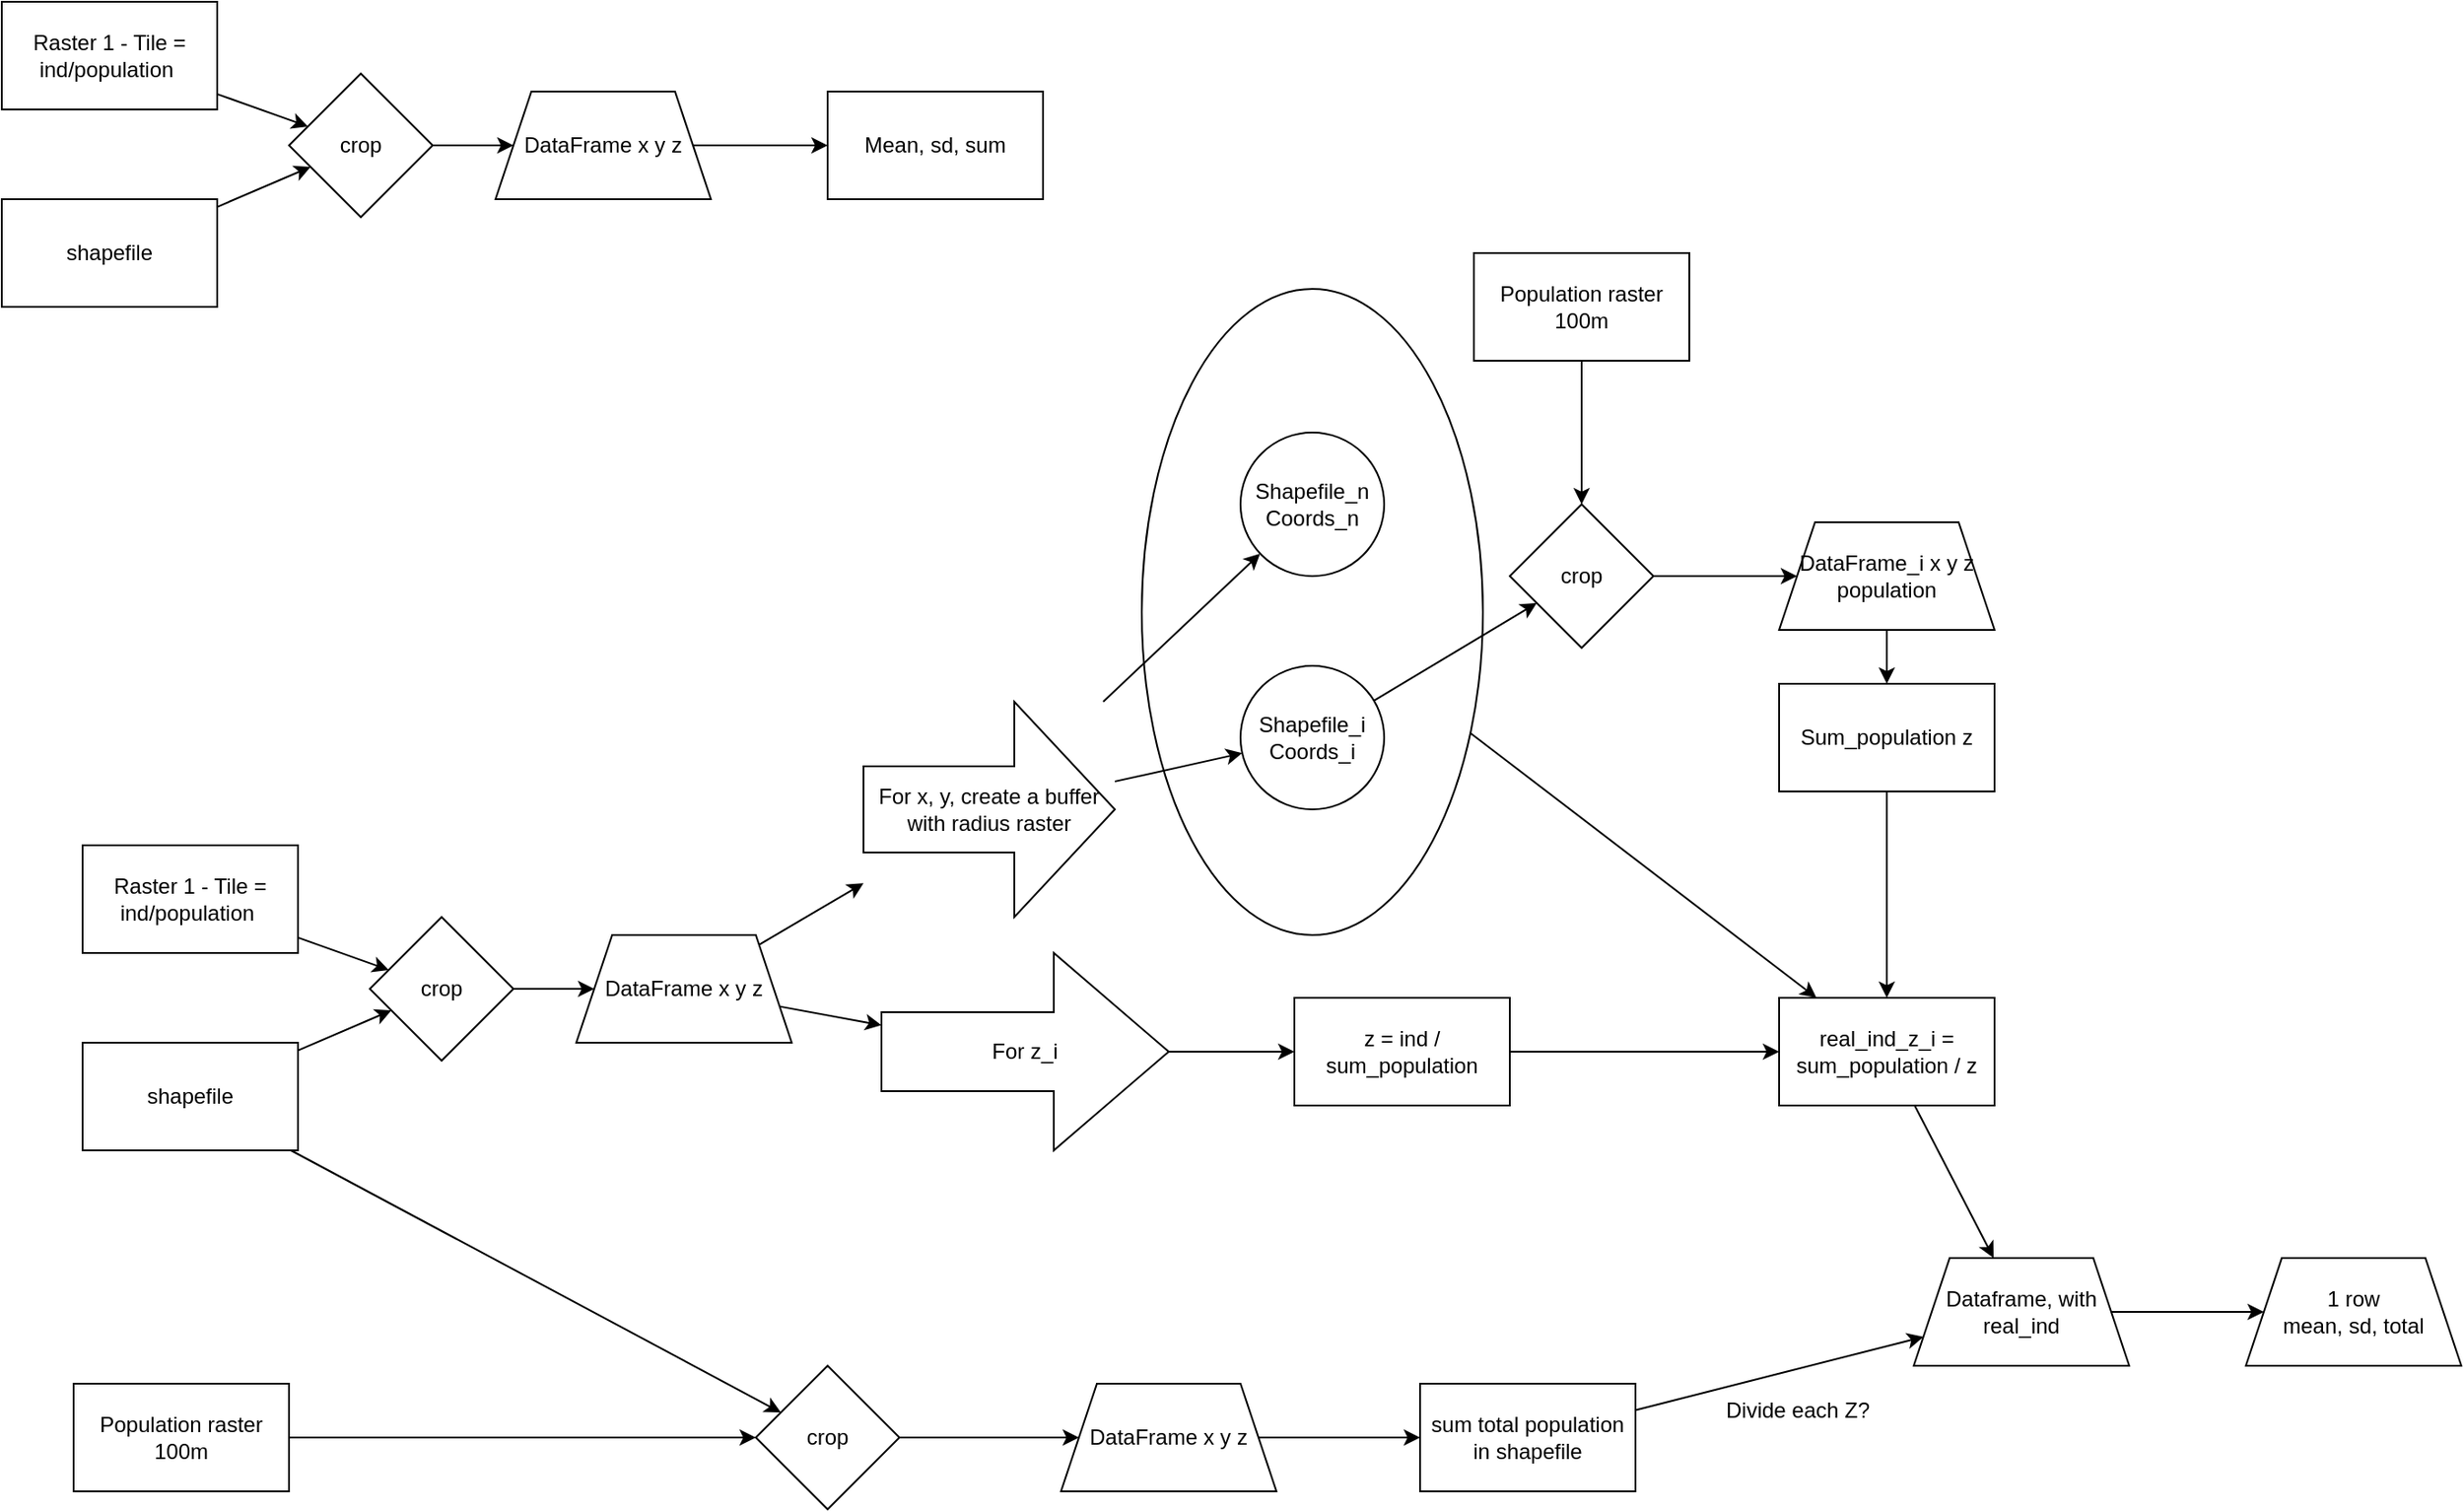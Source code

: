 <mxfile>
    <diagram id="GbcVUsQ6ojRq340iLAPc" name="Page-1">
        <mxGraphModel dx="1928" dy="1312" grid="1" gridSize="10" guides="1" tooltips="1" connect="1" arrows="1" fold="1" page="1" pageScale="1" pageWidth="850" pageHeight="1100" math="0" shadow="0">
            <root>
                <mxCell id="0"/>
                <mxCell id="1" parent="0"/>
                <mxCell id="61" style="edgeStyle=none;html=1;" edge="1" parent="1" source="60" target="53">
                    <mxGeometry relative="1" as="geometry"/>
                </mxCell>
                <mxCell id="60" value="" style="ellipse;whiteSpace=wrap;html=1;" vertex="1" parent="1">
                    <mxGeometry x="725" y="210" width="190" height="360" as="geometry"/>
                </mxCell>
                <mxCell id="10" style="edgeStyle=none;html=1;" edge="1" parent="1" source="2" target="6">
                    <mxGeometry relative="1" as="geometry"/>
                </mxCell>
                <mxCell id="2" value="shapefile" style="whiteSpace=wrap;html=1;" vertex="1" parent="1">
                    <mxGeometry x="90" y="160" width="120" height="60" as="geometry"/>
                </mxCell>
                <mxCell id="9" style="edgeStyle=none;html=1;" edge="1" parent="1" source="3" target="6">
                    <mxGeometry relative="1" as="geometry"/>
                </mxCell>
                <mxCell id="3" value="Raster 1 - Tile = ind/population&amp;nbsp;" style="whiteSpace=wrap;html=1;" vertex="1" parent="1">
                    <mxGeometry x="90" y="50" width="120" height="60" as="geometry"/>
                </mxCell>
                <mxCell id="23" style="edgeStyle=none;html=1;" edge="1" parent="1" source="4" target="22">
                    <mxGeometry relative="1" as="geometry"/>
                </mxCell>
                <mxCell id="4" value="Population raster 100m" style="whiteSpace=wrap;html=1;" vertex="1" parent="1">
                    <mxGeometry x="130" y="820" width="120" height="60" as="geometry"/>
                </mxCell>
                <mxCell id="5" value="Mean, sd, sum" style="whiteSpace=wrap;html=1;" vertex="1" parent="1">
                    <mxGeometry x="550" y="100" width="120" height="60" as="geometry"/>
                </mxCell>
                <mxCell id="11" style="edgeStyle=none;html=1;" edge="1" parent="1" source="6" target="7">
                    <mxGeometry relative="1" as="geometry"/>
                </mxCell>
                <mxCell id="6" value="crop" style="rhombus;whiteSpace=wrap;html=1;" vertex="1" parent="1">
                    <mxGeometry x="250" y="90" width="80" height="80" as="geometry"/>
                </mxCell>
                <mxCell id="12" style="edgeStyle=none;html=1;" edge="1" parent="1" source="7" target="5">
                    <mxGeometry relative="1" as="geometry"/>
                </mxCell>
                <mxCell id="7" value="DataFrame x y z" style="shape=trapezoid;perimeter=trapezoidPerimeter;whiteSpace=wrap;html=1;fixedSize=1;" vertex="1" parent="1">
                    <mxGeometry x="365" y="100" width="120" height="60" as="geometry"/>
                </mxCell>
                <mxCell id="13" style="edgeStyle=none;html=1;" edge="1" parent="1" source="14" target="19">
                    <mxGeometry relative="1" as="geometry"/>
                </mxCell>
                <mxCell id="24" style="edgeStyle=none;html=1;" edge="1" parent="1" source="14" target="22">
                    <mxGeometry relative="1" as="geometry"/>
                </mxCell>
                <mxCell id="14" value="shapefile" style="whiteSpace=wrap;html=1;" vertex="1" parent="1">
                    <mxGeometry x="135" y="630" width="120" height="60" as="geometry"/>
                </mxCell>
                <mxCell id="15" style="edgeStyle=none;html=1;" edge="1" parent="1" source="16" target="19">
                    <mxGeometry relative="1" as="geometry"/>
                </mxCell>
                <mxCell id="16" value="Raster 1 - Tile = ind/population&amp;nbsp;" style="whiteSpace=wrap;html=1;" vertex="1" parent="1">
                    <mxGeometry x="135" y="520" width="120" height="60" as="geometry"/>
                </mxCell>
                <mxCell id="18" style="edgeStyle=none;html=1;" edge="1" parent="1" source="19" target="21">
                    <mxGeometry relative="1" as="geometry"/>
                </mxCell>
                <mxCell id="19" value="crop" style="rhombus;whiteSpace=wrap;html=1;" vertex="1" parent="1">
                    <mxGeometry x="295" y="560" width="80" height="80" as="geometry"/>
                </mxCell>
                <mxCell id="29" style="edgeStyle=none;html=1;" edge="1" parent="1" source="21" target="28">
                    <mxGeometry relative="1" as="geometry"/>
                </mxCell>
                <mxCell id="52" value="" style="edgeStyle=none;html=1;" edge="1" parent="1" source="21" target="51">
                    <mxGeometry relative="1" as="geometry"/>
                </mxCell>
                <mxCell id="21" value="DataFrame x y z" style="shape=trapezoid;perimeter=trapezoidPerimeter;whiteSpace=wrap;html=1;fixedSize=1;" vertex="1" parent="1">
                    <mxGeometry x="410" y="570" width="120" height="60" as="geometry"/>
                </mxCell>
                <mxCell id="26" style="edgeStyle=none;html=1;" edge="1" parent="1" source="22" target="25">
                    <mxGeometry relative="1" as="geometry"/>
                </mxCell>
                <mxCell id="22" value="crop" style="rhombus;whiteSpace=wrap;html=1;" vertex="1" parent="1">
                    <mxGeometry x="510" y="810" width="80" height="80" as="geometry"/>
                </mxCell>
                <mxCell id="59" style="edgeStyle=none;html=1;" edge="1" parent="1" source="25" target="58">
                    <mxGeometry relative="1" as="geometry"/>
                </mxCell>
                <mxCell id="25" value="DataFrame x y z" style="shape=trapezoid;perimeter=trapezoidPerimeter;whiteSpace=wrap;html=1;fixedSize=1;" vertex="1" parent="1">
                    <mxGeometry x="680" y="820" width="120" height="60" as="geometry"/>
                </mxCell>
                <mxCell id="33" style="edgeStyle=none;html=1;" edge="1" parent="1" source="28" target="30">
                    <mxGeometry relative="1" as="geometry"/>
                </mxCell>
                <mxCell id="35" style="edgeStyle=none;html=1;" edge="1" parent="1" source="28" target="34">
                    <mxGeometry relative="1" as="geometry"/>
                </mxCell>
                <mxCell id="28" value="For x, y, create a buffer with radius raster" style="shape=singleArrow;whiteSpace=wrap;html=1;arrowWidth=0.4;arrowSize=0.4;" vertex="1" parent="1">
                    <mxGeometry x="570" y="440" width="140" height="120" as="geometry"/>
                </mxCell>
                <mxCell id="40" style="edgeStyle=none;html=1;" edge="1" parent="1" source="30" target="36">
                    <mxGeometry relative="1" as="geometry"/>
                </mxCell>
                <mxCell id="30" value="Shapefile_i&lt;br&gt;Coords_i" style="ellipse;whiteSpace=wrap;html=1;" vertex="1" parent="1">
                    <mxGeometry x="780" y="420" width="80" height="80" as="geometry"/>
                </mxCell>
                <mxCell id="34" value="Shapefile_n&lt;br&gt;Coords_n" style="ellipse;whiteSpace=wrap;html=1;" vertex="1" parent="1">
                    <mxGeometry x="780" y="290" width="80" height="80" as="geometry"/>
                </mxCell>
                <mxCell id="45" style="edgeStyle=none;html=1;exitX=1;exitY=0.5;exitDx=0;exitDy=0;" edge="1" parent="1" source="36" target="43">
                    <mxGeometry relative="1" as="geometry"/>
                </mxCell>
                <mxCell id="36" value="crop" style="rhombus;whiteSpace=wrap;html=1;" vertex="1" parent="1">
                    <mxGeometry x="930" y="330" width="80" height="80" as="geometry"/>
                </mxCell>
                <mxCell id="38" style="edgeStyle=none;html=1;" edge="1" parent="1" source="37" target="36">
                    <mxGeometry relative="1" as="geometry"/>
                </mxCell>
                <mxCell id="37" value="Population raster 100m" style="whiteSpace=wrap;html=1;" vertex="1" parent="1">
                    <mxGeometry x="910" y="190" width="120" height="60" as="geometry"/>
                </mxCell>
                <mxCell id="49" value="" style="edgeStyle=none;html=1;" edge="1" parent="1" source="43" target="48">
                    <mxGeometry relative="1" as="geometry"/>
                </mxCell>
                <mxCell id="43" value="DataFrame_i x y z&lt;br&gt;population" style="shape=trapezoid;perimeter=trapezoidPerimeter;whiteSpace=wrap;html=1;fixedSize=1;" vertex="1" parent="1">
                    <mxGeometry x="1080" y="340" width="120" height="60" as="geometry"/>
                </mxCell>
                <mxCell id="57" style="edgeStyle=none;html=1;entryX=0.5;entryY=0;entryDx=0;entryDy=0;" edge="1" parent="1" source="48" target="53">
                    <mxGeometry relative="1" as="geometry"/>
                </mxCell>
                <mxCell id="48" value="Sum_population z" style="whiteSpace=wrap;html=1;" vertex="1" parent="1">
                    <mxGeometry x="1080" y="430" width="120" height="60" as="geometry"/>
                </mxCell>
                <mxCell id="55" style="edgeStyle=none;html=1;" edge="1" parent="1" source="51" target="54">
                    <mxGeometry relative="1" as="geometry"/>
                </mxCell>
                <mxCell id="51" value="For z_i" style="shape=singleArrow;whiteSpace=wrap;html=1;arrowWidth=0.4;arrowSize=0.4;" vertex="1" parent="1">
                    <mxGeometry x="580" y="580" width="160" height="110" as="geometry"/>
                </mxCell>
                <mxCell id="64" style="edgeStyle=none;html=1;" edge="1" parent="1" source="53" target="62">
                    <mxGeometry relative="1" as="geometry"/>
                </mxCell>
                <mxCell id="53" value="real_ind_z_i = sum_population / z" style="whiteSpace=wrap;html=1;" vertex="1" parent="1">
                    <mxGeometry x="1080" y="605" width="120" height="60" as="geometry"/>
                </mxCell>
                <mxCell id="56" style="edgeStyle=none;html=1;" edge="1" parent="1" source="54" target="53">
                    <mxGeometry relative="1" as="geometry"/>
                </mxCell>
                <mxCell id="54" value="z = ind / sum_population" style="whiteSpace=wrap;html=1;" vertex="1" parent="1">
                    <mxGeometry x="810" y="605" width="120" height="60" as="geometry"/>
                </mxCell>
                <mxCell id="63" style="edgeStyle=none;html=1;" edge="1" parent="1" source="58" target="62">
                    <mxGeometry relative="1" as="geometry"/>
                </mxCell>
                <mxCell id="58" value="sum total population in shapefile" style="whiteSpace=wrap;html=1;" vertex="1" parent="1">
                    <mxGeometry x="880" y="820" width="120" height="60" as="geometry"/>
                </mxCell>
                <mxCell id="67" style="edgeStyle=none;html=1;" edge="1" parent="1" source="62" target="65">
                    <mxGeometry relative="1" as="geometry"/>
                </mxCell>
                <mxCell id="62" value="Dataframe, with &lt;br&gt;real_ind" style="shape=trapezoid;perimeter=trapezoidPerimeter;whiteSpace=wrap;html=1;fixedSize=1;" vertex="1" parent="1">
                    <mxGeometry x="1155" y="750" width="120" height="60" as="geometry"/>
                </mxCell>
                <mxCell id="65" value="1 row&lt;br&gt;mean, sd, total" style="shape=trapezoid;perimeter=trapezoidPerimeter;whiteSpace=wrap;html=1;fixedSize=1;" vertex="1" parent="1">
                    <mxGeometry x="1340" y="750" width="120" height="60" as="geometry"/>
                </mxCell>
                <mxCell id="66" value="Divide each Z?" style="text;html=1;align=center;verticalAlign=middle;resizable=0;points=[];autosize=1;strokeColor=none;fillColor=none;" vertex="1" parent="1">
                    <mxGeometry x="1040" y="820" width="100" height="30" as="geometry"/>
                </mxCell>
            </root>
        </mxGraphModel>
    </diagram>
</mxfile>